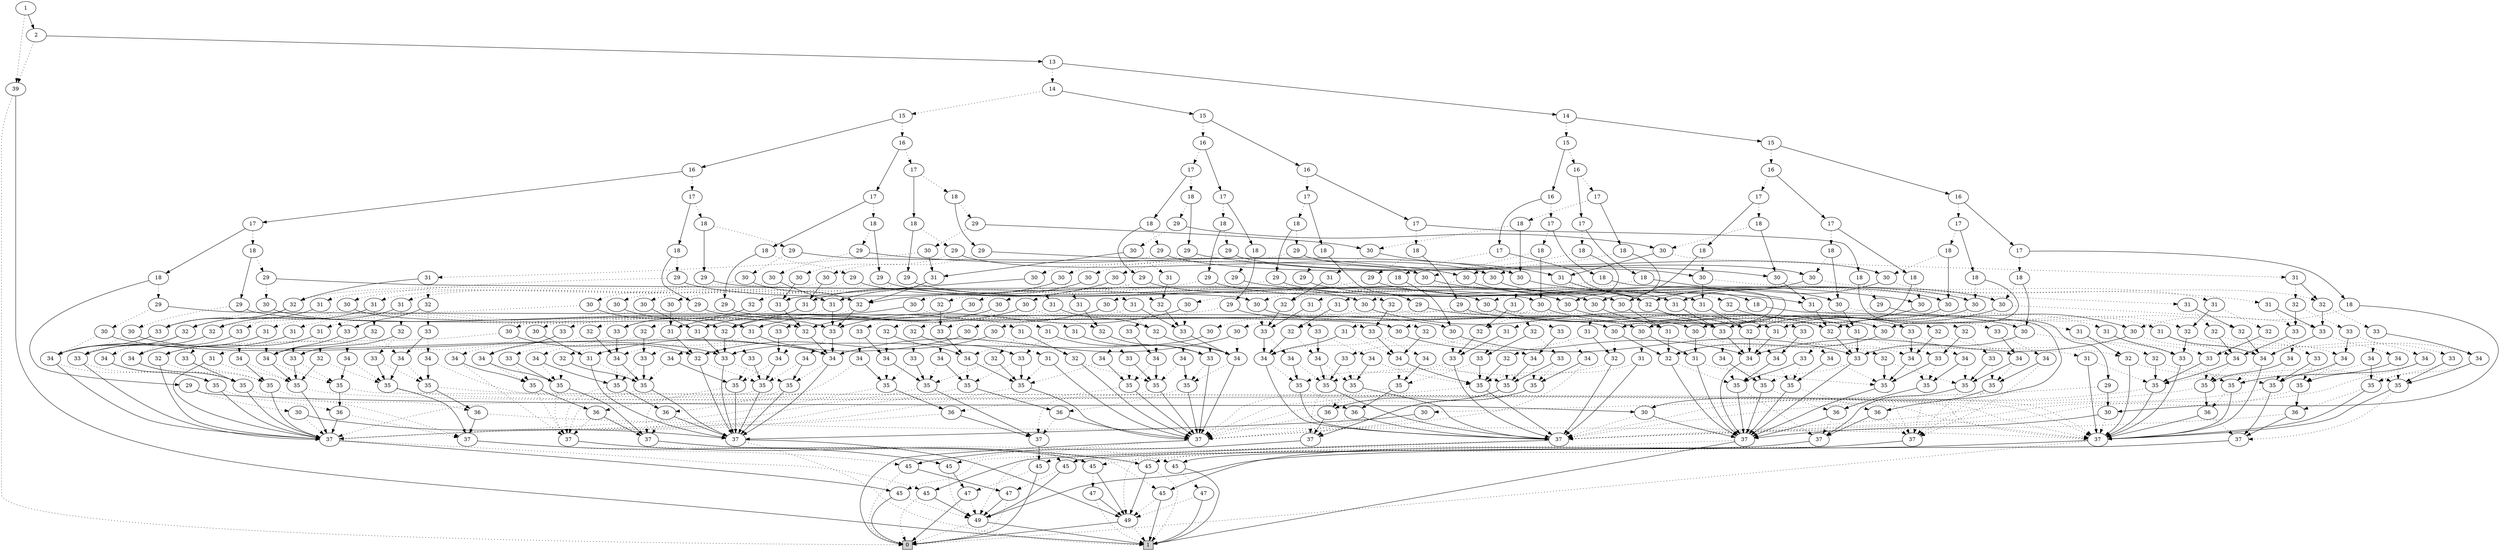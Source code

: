digraph G {
0 [shape=box, label="0", style=filled, shape=box, height=0.3, width=0.3];
1 [shape=box, label="1", style=filled, shape=box, height=0.3, width=0.3];
41712 [label="1"];
41712 -> 80 [style=dotted];
41712 -> 41711 [style=filled];
80 [label="39"];
80 -> 0 [style=dotted];
80 -> 1 [style=filled];
41711 [label="2"];
41711 -> 80 [style=dotted];
41711 -> 27055 [style=filled];
27055 [label="13"];
27055 -> 27023 [style=dotted];
27055 -> 27054 [style=filled];
27023 [label="14"];
27023 -> 26875 [style=dotted];
27023 -> 27022 [style=filled];
26875 [label="15"];
26875 -> 26843 [style=dotted];
26875 -> 26874 [style=filled];
26843 [label="16"];
26843 -> 26811 [style=dotted];
26843 -> 26842 [style=filled];
26811 [label="17"];
26811 -> 26779 [style=dotted];
26811 -> 26810 [style=filled];
26779 [label="18"];
26779 -> 26747 [style=dotted];
26779 -> 26778 [style=filled];
26747 [label="29"];
26747 -> 26715 [style=dotted];
26747 -> 26746 [style=filled];
26715 [label="30"];
26715 -> 26699 [style=dotted];
26715 -> 26714 [style=filled];
26699 [label="31"];
26699 -> 26691 [style=dotted];
26699 -> 26698 [style=filled];
26691 [label="32"];
26691 -> 26687 [style=dotted];
26691 -> 26690 [style=filled];
26687 [label="33"];
26687 -> 26685 [style=dotted];
26687 -> 26686 [style=filled];
26685 [label="34"];
26685 -> 391 [style=dotted];
26685 -> 26528 [style=filled];
391 [label="37"];
391 -> 0 [style=dotted];
391 -> 100 [style=filled];
100 [label="49"];
100 -> 0 [style=dotted];
100 -> 1 [style=filled];
26528 [label="35"];
26528 -> 391 [style=dotted];
26528 -> 26527 [style=filled];
26527 [label="36"];
26527 -> 391 [style=dotted];
26527 -> 26526 [style=filled];
26526 [label="37"];
26526 -> 1441 [style=dotted];
26526 -> 3121 [style=filled];
1441 [label="45"];
1441 -> 0 [style=dotted];
1441 -> 574 [style=filled];
574 [label="47"];
574 -> 0 [style=dotted];
574 -> 100 [style=filled];
3121 [label="45"];
3121 -> 100 [style=dotted];
3121 -> 582 [style=filled];
582 [label="47"];
582 -> 100 [style=dotted];
582 -> 0 [style=filled];
26686 [label="34"];
26686 -> 26528 [style=dotted];
26686 -> 26533 [style=filled];
26533 [label="35"];
26533 -> 391 [style=dotted];
26533 -> 26526 [style=filled];
26690 [label="33"];
26690 -> 26688 [style=dotted];
26690 -> 26689 [style=filled];
26688 [label="34"];
26688 -> 26533 [style=dotted];
26688 -> 26540 [style=filled];
26540 [label="35"];
26540 -> 391 [style=dotted];
26540 -> 26539 [style=filled];
26539 [label="36"];
26539 -> 26526 [style=dotted];
26539 -> 26538 [style=filled];
26538 [label="37"];
26538 -> 452 [style=dotted];
26538 -> 460 [style=filled];
452 [label="45"];
452 -> 0 [style=dotted];
452 -> 100 [style=filled];
460 [label="45"];
460 -> 100 [style=dotted];
460 -> 0 [style=filled];
26689 [label="34"];
26689 -> 26540 [style=dotted];
26689 -> 26546 [style=filled];
26546 [label="35"];
26546 -> 391 [style=dotted];
26546 -> 26538 [style=filled];
26698 [label="32"];
26698 -> 26694 [style=dotted];
26698 -> 26697 [style=filled];
26694 [label="33"];
26694 -> 26692 [style=dotted];
26694 -> 26693 [style=filled];
26692 [label="34"];
26692 -> 26546 [style=dotted];
26692 -> 26549 [style=filled];
26549 [label="35"];
26549 -> 26527 [style=dotted];
26549 -> 26538 [style=filled];
26693 [label="34"];
26693 -> 26549 [style=dotted];
26693 -> 26553 [style=filled];
26553 [label="35"];
26553 -> 26526 [style=dotted];
26553 -> 26538 [style=filled];
26697 [label="33"];
26697 -> 26695 [style=dotted];
26697 -> 26696 [style=filled];
26695 [label="34"];
26695 -> 26553 [style=dotted];
26695 -> 26556 [style=filled];
26556 [label="35"];
26556 -> 26539 [style=dotted];
26556 -> 26538 [style=filled];
26696 [label="34"];
26696 -> 26556 [style=dotted];
26696 -> 26538 [style=filled];
26714 [label="31"];
26714 -> 26706 [style=dotted];
26714 -> 26713 [style=filled];
26706 [label="32"];
26706 -> 26702 [style=dotted];
26706 -> 26705 [style=filled];
26702 [label="33"];
26702 -> 26700 [style=dotted];
26702 -> 26701 [style=filled];
26700 [label="34"];
26700 -> 26562 [style=dotted];
26700 -> 26569 [style=filled];
26562 [label="37"];
26562 -> 466 [style=dotted];
26562 -> 454 [style=filled];
466 [label="45"];
466 -> 101 [style=dotted];
466 -> 1 [style=filled];
101 [label="49"];
101 -> 1 [style=dotted];
101 -> 0 [style=filled];
454 [label="45"];
454 -> 1 [style=dotted];
454 -> 101 [style=filled];
26569 [label="35"];
26569 -> 26562 [style=dotted];
26569 -> 26568 [style=filled];
26568 [label="36"];
26568 -> 26562 [style=dotted];
26568 -> 26567 [style=filled];
26567 [label="37"];
26567 -> 2054 [style=dotted];
26567 -> 1929 [style=filled];
2054 [label="45"];
2054 -> 588 [style=dotted];
2054 -> 1 [style=filled];
588 [label="47"];
588 -> 101 [style=dotted];
588 -> 1 [style=filled];
1929 [label="45"];
1929 -> 576 [style=dotted];
1929 -> 101 [style=filled];
576 [label="47"];
576 -> 1 [style=dotted];
576 -> 101 [style=filled];
26701 [label="34"];
26701 -> 26569 [style=dotted];
26701 -> 26574 [style=filled];
26574 [label="35"];
26574 -> 26562 [style=dotted];
26574 -> 26567 [style=filled];
26705 [label="33"];
26705 -> 26703 [style=dotted];
26705 -> 26704 [style=filled];
26703 [label="34"];
26703 -> 26574 [style=dotted];
26703 -> 26580 [style=filled];
26580 [label="35"];
26580 -> 26562 [style=dotted];
26580 -> 26579 [style=filled];
26579 [label="36"];
26579 -> 26567 [style=dotted];
26579 -> 393 [style=filled];
393 [label="37"];
393 -> 1 [style=dotted];
393 -> 101 [style=filled];
26704 [label="34"];
26704 -> 26580 [style=dotted];
26704 -> 26586 [style=filled];
26586 [label="35"];
26586 -> 26562 [style=dotted];
26586 -> 393 [style=filled];
26713 [label="32"];
26713 -> 26709 [style=dotted];
26713 -> 26712 [style=filled];
26709 [label="33"];
26709 -> 26707 [style=dotted];
26709 -> 26708 [style=filled];
26707 [label="34"];
26707 -> 26586 [style=dotted];
26707 -> 26589 [style=filled];
26589 [label="35"];
26589 -> 26568 [style=dotted];
26589 -> 393 [style=filled];
26708 [label="34"];
26708 -> 26589 [style=dotted];
26708 -> 26593 [style=filled];
26593 [label="35"];
26593 -> 26567 [style=dotted];
26593 -> 393 [style=filled];
26712 [label="33"];
26712 -> 26710 [style=dotted];
26712 -> 26711 [style=filled];
26710 [label="34"];
26710 -> 26593 [style=dotted];
26710 -> 26596 [style=filled];
26596 [label="35"];
26596 -> 26579 [style=dotted];
26596 -> 393 [style=filled];
26711 [label="34"];
26711 -> 26596 [style=dotted];
26711 -> 393 [style=filled];
26746 [label="30"];
26746 -> 26730 [style=dotted];
26746 -> 26745 [style=filled];
26730 [label="31"];
26730 -> 26722 [style=dotted];
26730 -> 26729 [style=filled];
26722 [label="32"];
26722 -> 26718 [style=dotted];
26722 -> 26721 [style=filled];
26718 [label="33"];
26718 -> 26716 [style=dotted];
26718 -> 26717 [style=filled];
26716 [label="34"];
26716 -> 399 [style=dotted];
26716 -> 26609 [style=filled];
399 [label="37"];
399 -> 100 [style=dotted];
399 -> 0 [style=filled];
26609 [label="35"];
26609 -> 399 [style=dotted];
26609 -> 26608 [style=filled];
26608 [label="36"];
26608 -> 399 [style=dotted];
26608 -> 26607 [style=filled];
26607 [label="37"];
26607 -> 3121 [style=dotted];
26607 -> 1441 [style=filled];
26717 [label="34"];
26717 -> 26609 [style=dotted];
26717 -> 26614 [style=filled];
26614 [label="35"];
26614 -> 399 [style=dotted];
26614 -> 26607 [style=filled];
26721 [label="33"];
26721 -> 26719 [style=dotted];
26721 -> 26720 [style=filled];
26719 [label="34"];
26719 -> 26614 [style=dotted];
26719 -> 26621 [style=filled];
26621 [label="35"];
26621 -> 399 [style=dotted];
26621 -> 26620 [style=filled];
26620 [label="36"];
26620 -> 26607 [style=dotted];
26620 -> 26619 [style=filled];
26619 [label="37"];
26619 -> 460 [style=dotted];
26619 -> 452 [style=filled];
26720 [label="34"];
26720 -> 26621 [style=dotted];
26720 -> 26627 [style=filled];
26627 [label="35"];
26627 -> 399 [style=dotted];
26627 -> 26619 [style=filled];
26729 [label="32"];
26729 -> 26725 [style=dotted];
26729 -> 26728 [style=filled];
26725 [label="33"];
26725 -> 26723 [style=dotted];
26725 -> 26724 [style=filled];
26723 [label="34"];
26723 -> 26627 [style=dotted];
26723 -> 26630 [style=filled];
26630 [label="35"];
26630 -> 26608 [style=dotted];
26630 -> 26619 [style=filled];
26724 [label="34"];
26724 -> 26630 [style=dotted];
26724 -> 26634 [style=filled];
26634 [label="35"];
26634 -> 26607 [style=dotted];
26634 -> 26619 [style=filled];
26728 [label="33"];
26728 -> 26726 [style=dotted];
26728 -> 26727 [style=filled];
26726 [label="34"];
26726 -> 26634 [style=dotted];
26726 -> 26637 [style=filled];
26637 [label="35"];
26637 -> 26620 [style=dotted];
26637 -> 26619 [style=filled];
26727 [label="34"];
26727 -> 26637 [style=dotted];
26727 -> 26619 [style=filled];
26745 [label="31"];
26745 -> 26737 [style=dotted];
26745 -> 26744 [style=filled];
26737 [label="32"];
26737 -> 26733 [style=dotted];
26737 -> 26736 [style=filled];
26733 [label="33"];
26733 -> 26731 [style=dotted];
26733 -> 26732 [style=filled];
26731 [label="34"];
26731 -> 26643 [style=dotted];
26731 -> 26650 [style=filled];
26643 [label="37"];
26643 -> 454 [style=dotted];
26643 -> 466 [style=filled];
26650 [label="35"];
26650 -> 26643 [style=dotted];
26650 -> 26649 [style=filled];
26649 [label="36"];
26649 -> 26643 [style=dotted];
26649 -> 26648 [style=filled];
26648 [label="37"];
26648 -> 1929 [style=dotted];
26648 -> 2054 [style=filled];
26732 [label="34"];
26732 -> 26650 [style=dotted];
26732 -> 26655 [style=filled];
26655 [label="35"];
26655 -> 26643 [style=dotted];
26655 -> 26648 [style=filled];
26736 [label="33"];
26736 -> 26734 [style=dotted];
26736 -> 26735 [style=filled];
26734 [label="34"];
26734 -> 26655 [style=dotted];
26734 -> 26661 [style=filled];
26661 [label="35"];
26661 -> 26643 [style=dotted];
26661 -> 26660 [style=filled];
26660 [label="36"];
26660 -> 26648 [style=dotted];
26660 -> 405 [style=filled];
405 [label="37"];
405 -> 101 [style=dotted];
405 -> 1 [style=filled];
26735 [label="34"];
26735 -> 26661 [style=dotted];
26735 -> 26667 [style=filled];
26667 [label="35"];
26667 -> 26643 [style=dotted];
26667 -> 405 [style=filled];
26744 [label="32"];
26744 -> 26740 [style=dotted];
26744 -> 26743 [style=filled];
26740 [label="33"];
26740 -> 26738 [style=dotted];
26740 -> 26739 [style=filled];
26738 [label="34"];
26738 -> 26667 [style=dotted];
26738 -> 26670 [style=filled];
26670 [label="35"];
26670 -> 26649 [style=dotted];
26670 -> 405 [style=filled];
26739 [label="34"];
26739 -> 26670 [style=dotted];
26739 -> 26674 [style=filled];
26674 [label="35"];
26674 -> 26648 [style=dotted];
26674 -> 405 [style=filled];
26743 [label="33"];
26743 -> 26741 [style=dotted];
26743 -> 26742 [style=filled];
26741 [label="34"];
26741 -> 26674 [style=dotted];
26741 -> 26677 [style=filled];
26677 [label="35"];
26677 -> 26660 [style=dotted];
26677 -> 405 [style=filled];
26742 [label="34"];
26742 -> 26677 [style=dotted];
26742 -> 405 [style=filled];
26778 [label="29"];
26778 -> 26762 [style=dotted];
26778 -> 26777 [style=filled];
26762 [label="30"];
26762 -> 26754 [style=dotted];
26762 -> 26761 [style=filled];
26754 [label="31"];
26754 -> 26750 [style=dotted];
26754 -> 26753 [style=filled];
26750 [label="32"];
26750 -> 26748 [style=dotted];
26750 -> 26749 [style=filled];
26748 [label="33"];
26748 -> 26528 [style=dotted];
26748 -> 26533 [style=filled];
26749 [label="33"];
26749 -> 26540 [style=dotted];
26749 -> 26546 [style=filled];
26753 [label="32"];
26753 -> 26751 [style=dotted];
26753 -> 26752 [style=filled];
26751 [label="33"];
26751 -> 26549 [style=dotted];
26751 -> 26553 [style=filled];
26752 [label="33"];
26752 -> 26556 [style=dotted];
26752 -> 26538 [style=filled];
26761 [label="31"];
26761 -> 26757 [style=dotted];
26761 -> 26760 [style=filled];
26757 [label="32"];
26757 -> 26755 [style=dotted];
26757 -> 26756 [style=filled];
26755 [label="33"];
26755 -> 26569 [style=dotted];
26755 -> 26574 [style=filled];
26756 [label="33"];
26756 -> 26580 [style=dotted];
26756 -> 26586 [style=filled];
26760 [label="32"];
26760 -> 26758 [style=dotted];
26760 -> 26759 [style=filled];
26758 [label="33"];
26758 -> 26589 [style=dotted];
26758 -> 26593 [style=filled];
26759 [label="33"];
26759 -> 26596 [style=dotted];
26759 -> 393 [style=filled];
26777 [label="30"];
26777 -> 26769 [style=dotted];
26777 -> 26776 [style=filled];
26769 [label="31"];
26769 -> 26765 [style=dotted];
26769 -> 26768 [style=filled];
26765 [label="32"];
26765 -> 26763 [style=dotted];
26765 -> 26764 [style=filled];
26763 [label="33"];
26763 -> 26609 [style=dotted];
26763 -> 26614 [style=filled];
26764 [label="33"];
26764 -> 26621 [style=dotted];
26764 -> 26627 [style=filled];
26768 [label="32"];
26768 -> 26766 [style=dotted];
26768 -> 26767 [style=filled];
26766 [label="33"];
26766 -> 26630 [style=dotted];
26766 -> 26634 [style=filled];
26767 [label="33"];
26767 -> 26637 [style=dotted];
26767 -> 26619 [style=filled];
26776 [label="31"];
26776 -> 26772 [style=dotted];
26776 -> 26775 [style=filled];
26772 [label="32"];
26772 -> 26770 [style=dotted];
26772 -> 26771 [style=filled];
26770 [label="33"];
26770 -> 26650 [style=dotted];
26770 -> 26655 [style=filled];
26771 [label="33"];
26771 -> 26661 [style=dotted];
26771 -> 26667 [style=filled];
26775 [label="32"];
26775 -> 26773 [style=dotted];
26775 -> 26774 [style=filled];
26773 [label="33"];
26773 -> 26670 [style=dotted];
26773 -> 26674 [style=filled];
26774 [label="33"];
26774 -> 26677 [style=dotted];
26774 -> 405 [style=filled];
26810 [label="18"];
26810 -> 26794 [style=dotted];
26810 -> 26809 [style=filled];
26794 [label="29"];
26794 -> 26786 [style=dotted];
26794 -> 26793 [style=filled];
26786 [label="30"];
26786 -> 26782 [style=dotted];
26786 -> 26785 [style=filled];
26782 [label="31"];
26782 -> 26780 [style=dotted];
26782 -> 26781 [style=filled];
26780 [label="32"];
26780 -> 26686 [style=dotted];
26780 -> 26689 [style=filled];
26781 [label="32"];
26781 -> 26693 [style=dotted];
26781 -> 26696 [style=filled];
26785 [label="31"];
26785 -> 26783 [style=dotted];
26785 -> 26784 [style=filled];
26783 [label="32"];
26783 -> 26701 [style=dotted];
26783 -> 26704 [style=filled];
26784 [label="32"];
26784 -> 26708 [style=dotted];
26784 -> 26711 [style=filled];
26793 [label="30"];
26793 -> 26789 [style=dotted];
26793 -> 26792 [style=filled];
26789 [label="31"];
26789 -> 26787 [style=dotted];
26789 -> 26788 [style=filled];
26787 [label="32"];
26787 -> 26717 [style=dotted];
26787 -> 26720 [style=filled];
26788 [label="32"];
26788 -> 26724 [style=dotted];
26788 -> 26727 [style=filled];
26792 [label="31"];
26792 -> 26790 [style=dotted];
26792 -> 26791 [style=filled];
26790 [label="32"];
26790 -> 26732 [style=dotted];
26790 -> 26735 [style=filled];
26791 [label="32"];
26791 -> 26739 [style=dotted];
26791 -> 26742 [style=filled];
26809 [label="29"];
26809 -> 26801 [style=dotted];
26809 -> 26808 [style=filled];
26801 [label="30"];
26801 -> 26797 [style=dotted];
26801 -> 26800 [style=filled];
26797 [label="31"];
26797 -> 26795 [style=dotted];
26797 -> 26796 [style=filled];
26795 [label="32"];
26795 -> 26533 [style=dotted];
26795 -> 26546 [style=filled];
26796 [label="32"];
26796 -> 26553 [style=dotted];
26796 -> 26538 [style=filled];
26800 [label="31"];
26800 -> 26798 [style=dotted];
26800 -> 26799 [style=filled];
26798 [label="32"];
26798 -> 26574 [style=dotted];
26798 -> 26586 [style=filled];
26799 [label="32"];
26799 -> 26593 [style=dotted];
26799 -> 393 [style=filled];
26808 [label="30"];
26808 -> 26804 [style=dotted];
26808 -> 26807 [style=filled];
26804 [label="31"];
26804 -> 26802 [style=dotted];
26804 -> 26803 [style=filled];
26802 [label="32"];
26802 -> 26614 [style=dotted];
26802 -> 26627 [style=filled];
26803 [label="32"];
26803 -> 26634 [style=dotted];
26803 -> 26619 [style=filled];
26807 [label="31"];
26807 -> 26805 [style=dotted];
26807 -> 26806 [style=filled];
26805 [label="32"];
26805 -> 26655 [style=dotted];
26805 -> 26667 [style=filled];
26806 [label="32"];
26806 -> 26674 [style=dotted];
26806 -> 405 [style=filled];
26842 [label="17"];
26842 -> 26826 [style=dotted];
26842 -> 26841 [style=filled];
26826 [label="18"];
26826 -> 26818 [style=dotted];
26826 -> 26825 [style=filled];
26818 [label="29"];
26818 -> 26814 [style=dotted];
26818 -> 26817 [style=filled];
26814 [label="30"];
26814 -> 26812 [style=dotted];
26814 -> 26813 [style=filled];
26812 [label="31"];
26812 -> 26690 [style=dotted];
26812 -> 26697 [style=filled];
26813 [label="31"];
26813 -> 26705 [style=dotted];
26813 -> 26712 [style=filled];
26817 [label="30"];
26817 -> 26815 [style=dotted];
26817 -> 26816 [style=filled];
26815 [label="31"];
26815 -> 26721 [style=dotted];
26815 -> 26728 [style=filled];
26816 [label="31"];
26816 -> 26736 [style=dotted];
26816 -> 26743 [style=filled];
26825 [label="29"];
26825 -> 26821 [style=dotted];
26825 -> 26824 [style=filled];
26821 [label="30"];
26821 -> 26819 [style=dotted];
26821 -> 26820 [style=filled];
26819 [label="31"];
26819 -> 26749 [style=dotted];
26819 -> 26752 [style=filled];
26820 [label="31"];
26820 -> 26756 [style=dotted];
26820 -> 26759 [style=filled];
26824 [label="30"];
26824 -> 26822 [style=dotted];
26824 -> 26823 [style=filled];
26822 [label="31"];
26822 -> 26764 [style=dotted];
26822 -> 26767 [style=filled];
26823 [label="31"];
26823 -> 26771 [style=dotted];
26823 -> 26774 [style=filled];
26841 [label="18"];
26841 -> 26833 [style=dotted];
26841 -> 26840 [style=filled];
26833 [label="29"];
26833 -> 26829 [style=dotted];
26833 -> 26832 [style=filled];
26829 [label="30"];
26829 -> 26827 [style=dotted];
26829 -> 26828 [style=filled];
26827 [label="31"];
26827 -> 26689 [style=dotted];
26827 -> 26696 [style=filled];
26828 [label="31"];
26828 -> 26704 [style=dotted];
26828 -> 26711 [style=filled];
26832 [label="30"];
26832 -> 26830 [style=dotted];
26832 -> 26831 [style=filled];
26830 [label="31"];
26830 -> 26720 [style=dotted];
26830 -> 26727 [style=filled];
26831 [label="31"];
26831 -> 26735 [style=dotted];
26831 -> 26742 [style=filled];
26840 [label="29"];
26840 -> 26836 [style=dotted];
26840 -> 26839 [style=filled];
26836 [label="30"];
26836 -> 26834 [style=dotted];
26836 -> 26835 [style=filled];
26834 [label="31"];
26834 -> 26546 [style=dotted];
26834 -> 26538 [style=filled];
26835 [label="31"];
26835 -> 26586 [style=dotted];
26835 -> 393 [style=filled];
26839 [label="30"];
26839 -> 26837 [style=dotted];
26839 -> 26838 [style=filled];
26837 [label="31"];
26837 -> 26627 [style=dotted];
26837 -> 26619 [style=filled];
26838 [label="31"];
26838 -> 26667 [style=dotted];
26838 -> 405 [style=filled];
26874 [label="16"];
26874 -> 26858 [style=dotted];
26874 -> 26873 [style=filled];
26858 [label="17"];
26858 -> 26850 [style=dotted];
26858 -> 26857 [style=filled];
26850 [label="18"];
26850 -> 26846 [style=dotted];
26850 -> 26849 [style=filled];
26846 [label="29"];
26846 -> 26844 [style=dotted];
26846 -> 26845 [style=filled];
26844 [label="30"];
26844 -> 26698 [style=dotted];
26844 -> 26713 [style=filled];
26845 [label="30"];
26845 -> 26729 [style=dotted];
26845 -> 26744 [style=filled];
26849 [label="29"];
26849 -> 26847 [style=dotted];
26849 -> 26848 [style=filled];
26847 [label="30"];
26847 -> 26753 [style=dotted];
26847 -> 26760 [style=filled];
26848 [label="30"];
26848 -> 26768 [style=dotted];
26848 -> 26775 [style=filled];
26857 [label="18"];
26857 -> 26853 [style=dotted];
26857 -> 26856 [style=filled];
26853 [label="29"];
26853 -> 26851 [style=dotted];
26853 -> 26852 [style=filled];
26851 [label="30"];
26851 -> 26781 [style=dotted];
26851 -> 26784 [style=filled];
26852 [label="30"];
26852 -> 26788 [style=dotted];
26852 -> 26791 [style=filled];
26856 [label="29"];
26856 -> 26854 [style=dotted];
26856 -> 26855 [style=filled];
26854 [label="30"];
26854 -> 26796 [style=dotted];
26854 -> 26799 [style=filled];
26855 [label="30"];
26855 -> 26803 [style=dotted];
26855 -> 26806 [style=filled];
26873 [label="17"];
26873 -> 26865 [style=dotted];
26873 -> 26872 [style=filled];
26865 [label="18"];
26865 -> 26861 [style=dotted];
26865 -> 26864 [style=filled];
26861 [label="29"];
26861 -> 26859 [style=dotted];
26861 -> 26860 [style=filled];
26859 [label="30"];
26859 -> 26697 [style=dotted];
26859 -> 26712 [style=filled];
26860 [label="30"];
26860 -> 26728 [style=dotted];
26860 -> 26743 [style=filled];
26864 [label="29"];
26864 -> 26862 [style=dotted];
26864 -> 26863 [style=filled];
26862 [label="30"];
26862 -> 26752 [style=dotted];
26862 -> 26759 [style=filled];
26863 [label="30"];
26863 -> 26767 [style=dotted];
26863 -> 26774 [style=filled];
26872 [label="18"];
26872 -> 26868 [style=dotted];
26872 -> 26871 [style=filled];
26868 [label="29"];
26868 -> 26866 [style=dotted];
26868 -> 26867 [style=filled];
26866 [label="30"];
26866 -> 26696 [style=dotted];
26866 -> 26711 [style=filled];
26867 [label="30"];
26867 -> 26727 [style=dotted];
26867 -> 26742 [style=filled];
26871 [label="29"];
26871 -> 26869 [style=dotted];
26871 -> 26870 [style=filled];
26869 [label="30"];
26869 -> 26538 [style=dotted];
26869 -> 393 [style=filled];
26870 [label="30"];
26870 -> 26619 [style=dotted];
26870 -> 405 [style=filled];
27022 [label="15"];
27022 -> 26990 [style=dotted];
27022 -> 27021 [style=filled];
26990 [label="16"];
26990 -> 26966 [style=dotted];
26990 -> 26989 [style=filled];
26966 [label="17"];
26966 -> 26946 [style=dotted];
26966 -> 26965 [style=filled];
26946 [label="18"];
26946 -> 26928 [style=dotted];
26946 -> 26945 [style=filled];
26928 [label="29"];
26928 -> 26901 [style=dotted];
26928 -> 26927 [style=filled];
26901 [label="30"];
26901 -> 26900 [style=dotted];
26901 -> 26714 [style=filled];
26900 [label="31"];
26900 -> 26889 [style=dotted];
26900 -> 26899 [style=filled];
26889 [label="32"];
26889 -> 26882 [style=dotted];
26889 -> 26888 [style=filled];
26882 [label="33"];
26882 -> 26879 [style=dotted];
26882 -> 26881 [style=filled];
26879 [label="34"];
26879 -> 26538 [style=dotted];
26879 -> 26878 [style=filled];
26878 [label="35"];
26878 -> 26538 [style=dotted];
26878 -> 26877 [style=filled];
26877 [label="36"];
26877 -> 26538 [style=dotted];
26877 -> 26876 [style=filled];
26876 [label="37"];
26876 -> 2152 [style=dotted];
26876 -> 1830 [style=filled];
2152 [label="45"];
2152 -> 574 [style=dotted];
2152 -> 100 [style=filled];
1830 [label="45"];
1830 -> 582 [style=dotted];
1830 -> 0 [style=filled];
26881 [label="34"];
26881 -> 26878 [style=dotted];
26881 -> 26880 [style=filled];
26880 [label="35"];
26880 -> 26538 [style=dotted];
26880 -> 26876 [style=filled];
26888 [label="33"];
26888 -> 26885 [style=dotted];
26888 -> 26887 [style=filled];
26885 [label="34"];
26885 -> 26880 [style=dotted];
26885 -> 26884 [style=filled];
26884 [label="35"];
26884 -> 26538 [style=dotted];
26884 -> 26883 [style=filled];
26883 [label="36"];
26883 -> 26876 [style=dotted];
26883 -> 399 [style=filled];
26887 [label="34"];
26887 -> 26884 [style=dotted];
26887 -> 26886 [style=filled];
26886 [label="35"];
26886 -> 26538 [style=dotted];
26886 -> 399 [style=filled];
26899 [label="32"];
26899 -> 26894 [style=dotted];
26899 -> 26898 [style=filled];
26894 [label="33"];
26894 -> 26891 [style=dotted];
26894 -> 26893 [style=filled];
26891 [label="34"];
26891 -> 26886 [style=dotted];
26891 -> 26890 [style=filled];
26890 [label="35"];
26890 -> 26877 [style=dotted];
26890 -> 399 [style=filled];
26893 [label="34"];
26893 -> 26890 [style=dotted];
26893 -> 26892 [style=filled];
26892 [label="35"];
26892 -> 26876 [style=dotted];
26892 -> 399 [style=filled];
26898 [label="33"];
26898 -> 26896 [style=dotted];
26898 -> 26897 [style=filled];
26896 [label="34"];
26896 -> 26892 [style=dotted];
26896 -> 26895 [style=filled];
26895 [label="35"];
26895 -> 26883 [style=dotted];
26895 -> 399 [style=filled];
26897 [label="34"];
26897 -> 26895 [style=dotted];
26897 -> 399 [style=filled];
26927 [label="30"];
26927 -> 26926 [style=dotted];
26927 -> 26745 [style=filled];
26926 [label="31"];
26926 -> 26915 [style=dotted];
26926 -> 26925 [style=filled];
26915 [label="32"];
26915 -> 26908 [style=dotted];
26915 -> 26914 [style=filled];
26908 [label="33"];
26908 -> 26905 [style=dotted];
26908 -> 26907 [style=filled];
26905 [label="34"];
26905 -> 26619 [style=dotted];
26905 -> 26904 [style=filled];
26904 [label="35"];
26904 -> 26619 [style=dotted];
26904 -> 26903 [style=filled];
26903 [label="36"];
26903 -> 26619 [style=dotted];
26903 -> 26902 [style=filled];
26902 [label="37"];
26902 -> 1830 [style=dotted];
26902 -> 2152 [style=filled];
26907 [label="34"];
26907 -> 26904 [style=dotted];
26907 -> 26906 [style=filled];
26906 [label="35"];
26906 -> 26619 [style=dotted];
26906 -> 26902 [style=filled];
26914 [label="33"];
26914 -> 26911 [style=dotted];
26914 -> 26913 [style=filled];
26911 [label="34"];
26911 -> 26906 [style=dotted];
26911 -> 26910 [style=filled];
26910 [label="35"];
26910 -> 26619 [style=dotted];
26910 -> 26909 [style=filled];
26909 [label="36"];
26909 -> 26902 [style=dotted];
26909 -> 391 [style=filled];
26913 [label="34"];
26913 -> 26910 [style=dotted];
26913 -> 26912 [style=filled];
26912 [label="35"];
26912 -> 26619 [style=dotted];
26912 -> 391 [style=filled];
26925 [label="32"];
26925 -> 26920 [style=dotted];
26925 -> 26924 [style=filled];
26920 [label="33"];
26920 -> 26917 [style=dotted];
26920 -> 26919 [style=filled];
26917 [label="34"];
26917 -> 26912 [style=dotted];
26917 -> 26916 [style=filled];
26916 [label="35"];
26916 -> 26903 [style=dotted];
26916 -> 391 [style=filled];
26919 [label="34"];
26919 -> 26916 [style=dotted];
26919 -> 26918 [style=filled];
26918 [label="35"];
26918 -> 26902 [style=dotted];
26918 -> 391 [style=filled];
26924 [label="33"];
26924 -> 26922 [style=dotted];
26924 -> 26923 [style=filled];
26922 [label="34"];
26922 -> 26918 [style=dotted];
26922 -> 26921 [style=filled];
26921 [label="35"];
26921 -> 26909 [style=dotted];
26921 -> 391 [style=filled];
26923 [label="34"];
26923 -> 26921 [style=dotted];
26923 -> 391 [style=filled];
26945 [label="29"];
26945 -> 26936 [style=dotted];
26945 -> 26944 [style=filled];
26936 [label="30"];
26936 -> 26935 [style=dotted];
26936 -> 26761 [style=filled];
26935 [label="31"];
26935 -> 26931 [style=dotted];
26935 -> 26934 [style=filled];
26931 [label="32"];
26931 -> 26929 [style=dotted];
26931 -> 26930 [style=filled];
26929 [label="33"];
26929 -> 26878 [style=dotted];
26929 -> 26880 [style=filled];
26930 [label="33"];
26930 -> 26884 [style=dotted];
26930 -> 26886 [style=filled];
26934 [label="32"];
26934 -> 26932 [style=dotted];
26934 -> 26933 [style=filled];
26932 [label="33"];
26932 -> 26890 [style=dotted];
26932 -> 26892 [style=filled];
26933 [label="33"];
26933 -> 26895 [style=dotted];
26933 -> 399 [style=filled];
26944 [label="30"];
26944 -> 26943 [style=dotted];
26944 -> 26776 [style=filled];
26943 [label="31"];
26943 -> 26939 [style=dotted];
26943 -> 26942 [style=filled];
26939 [label="32"];
26939 -> 26937 [style=dotted];
26939 -> 26938 [style=filled];
26937 [label="33"];
26937 -> 26904 [style=dotted];
26937 -> 26906 [style=filled];
26938 [label="33"];
26938 -> 26910 [style=dotted];
26938 -> 26912 [style=filled];
26942 [label="32"];
26942 -> 26940 [style=dotted];
26942 -> 26941 [style=filled];
26940 [label="33"];
26940 -> 26916 [style=dotted];
26940 -> 26918 [style=filled];
26941 [label="33"];
26941 -> 26921 [style=dotted];
26941 -> 391 [style=filled];
26965 [label="18"];
26965 -> 26955 [style=dotted];
26965 -> 26964 [style=filled];
26955 [label="29"];
26955 -> 26950 [style=dotted];
26955 -> 26954 [style=filled];
26950 [label="30"];
26950 -> 26949 [style=dotted];
26950 -> 26785 [style=filled];
26949 [label="31"];
26949 -> 26947 [style=dotted];
26949 -> 26948 [style=filled];
26947 [label="32"];
26947 -> 26881 [style=dotted];
26947 -> 26887 [style=filled];
26948 [label="32"];
26948 -> 26893 [style=dotted];
26948 -> 26897 [style=filled];
26954 [label="30"];
26954 -> 26953 [style=dotted];
26954 -> 26792 [style=filled];
26953 [label="31"];
26953 -> 26951 [style=dotted];
26953 -> 26952 [style=filled];
26951 [label="32"];
26951 -> 26907 [style=dotted];
26951 -> 26913 [style=filled];
26952 [label="32"];
26952 -> 26919 [style=dotted];
26952 -> 26923 [style=filled];
26964 [label="29"];
26964 -> 26959 [style=dotted];
26964 -> 26963 [style=filled];
26959 [label="30"];
26959 -> 26958 [style=dotted];
26959 -> 26800 [style=filled];
26958 [label="31"];
26958 -> 26956 [style=dotted];
26958 -> 26957 [style=filled];
26956 [label="32"];
26956 -> 26880 [style=dotted];
26956 -> 26886 [style=filled];
26957 [label="32"];
26957 -> 26892 [style=dotted];
26957 -> 399 [style=filled];
26963 [label="30"];
26963 -> 26962 [style=dotted];
26963 -> 26807 [style=filled];
26962 [label="31"];
26962 -> 26960 [style=dotted];
26962 -> 26961 [style=filled];
26960 [label="32"];
26960 -> 26906 [style=dotted];
26960 -> 26912 [style=filled];
26961 [label="32"];
26961 -> 26918 [style=dotted];
26961 -> 391 [style=filled];
26989 [label="17"];
26989 -> 26977 [style=dotted];
26989 -> 26988 [style=filled];
26977 [label="18"];
26977 -> 26971 [style=dotted];
26977 -> 26976 [style=filled];
26971 [label="29"];
26971 -> 26968 [style=dotted];
26971 -> 26970 [style=filled];
26968 [label="30"];
26968 -> 26967 [style=dotted];
26968 -> 26813 [style=filled];
26967 [label="31"];
26967 -> 26888 [style=dotted];
26967 -> 26898 [style=filled];
26970 [label="30"];
26970 -> 26969 [style=dotted];
26970 -> 26816 [style=filled];
26969 [label="31"];
26969 -> 26914 [style=dotted];
26969 -> 26924 [style=filled];
26976 [label="29"];
26976 -> 26973 [style=dotted];
26976 -> 26975 [style=filled];
26973 [label="30"];
26973 -> 26972 [style=dotted];
26973 -> 26820 [style=filled];
26972 [label="31"];
26972 -> 26930 [style=dotted];
26972 -> 26933 [style=filled];
26975 [label="30"];
26975 -> 26974 [style=dotted];
26975 -> 26823 [style=filled];
26974 [label="31"];
26974 -> 26938 [style=dotted];
26974 -> 26941 [style=filled];
26988 [label="18"];
26988 -> 26982 [style=dotted];
26988 -> 26987 [style=filled];
26982 [label="29"];
26982 -> 26979 [style=dotted];
26982 -> 26981 [style=filled];
26979 [label="30"];
26979 -> 26978 [style=dotted];
26979 -> 26828 [style=filled];
26978 [label="31"];
26978 -> 26887 [style=dotted];
26978 -> 26897 [style=filled];
26981 [label="30"];
26981 -> 26980 [style=dotted];
26981 -> 26831 [style=filled];
26980 [label="31"];
26980 -> 26913 [style=dotted];
26980 -> 26923 [style=filled];
26987 [label="29"];
26987 -> 26984 [style=dotted];
26987 -> 26986 [style=filled];
26984 [label="30"];
26984 -> 26983 [style=dotted];
26984 -> 26835 [style=filled];
26983 [label="31"];
26983 -> 26886 [style=dotted];
26983 -> 399 [style=filled];
26986 [label="30"];
26986 -> 26985 [style=dotted];
26986 -> 26838 [style=filled];
26985 [label="31"];
26985 -> 26912 [style=dotted];
26985 -> 391 [style=filled];
27021 [label="16"];
27021 -> 27005 [style=dotted];
27021 -> 27020 [style=filled];
27005 [label="17"];
27005 -> 26997 [style=dotted];
27005 -> 27004 [style=filled];
26997 [label="18"];
26997 -> 26993 [style=dotted];
26997 -> 26996 [style=filled];
26993 [label="29"];
26993 -> 26991 [style=dotted];
26993 -> 26992 [style=filled];
26991 [label="30"];
26991 -> 26899 [style=dotted];
26991 -> 26713 [style=filled];
26992 [label="30"];
26992 -> 26925 [style=dotted];
26992 -> 26744 [style=filled];
26996 [label="29"];
26996 -> 26994 [style=dotted];
26996 -> 26995 [style=filled];
26994 [label="30"];
26994 -> 26934 [style=dotted];
26994 -> 26760 [style=filled];
26995 [label="30"];
26995 -> 26942 [style=dotted];
26995 -> 26775 [style=filled];
27004 [label="18"];
27004 -> 27000 [style=dotted];
27004 -> 27003 [style=filled];
27000 [label="29"];
27000 -> 26998 [style=dotted];
27000 -> 26999 [style=filled];
26998 [label="30"];
26998 -> 26948 [style=dotted];
26998 -> 26784 [style=filled];
26999 [label="30"];
26999 -> 26952 [style=dotted];
26999 -> 26791 [style=filled];
27003 [label="29"];
27003 -> 27001 [style=dotted];
27003 -> 27002 [style=filled];
27001 [label="30"];
27001 -> 26957 [style=dotted];
27001 -> 26799 [style=filled];
27002 [label="30"];
27002 -> 26961 [style=dotted];
27002 -> 26806 [style=filled];
27020 [label="17"];
27020 -> 27012 [style=dotted];
27020 -> 27019 [style=filled];
27012 [label="18"];
27012 -> 27008 [style=dotted];
27012 -> 27011 [style=filled];
27008 [label="29"];
27008 -> 27006 [style=dotted];
27008 -> 27007 [style=filled];
27006 [label="30"];
27006 -> 26898 [style=dotted];
27006 -> 26712 [style=filled];
27007 [label="30"];
27007 -> 26924 [style=dotted];
27007 -> 26743 [style=filled];
27011 [label="29"];
27011 -> 27009 [style=dotted];
27011 -> 27010 [style=filled];
27009 [label="30"];
27009 -> 26933 [style=dotted];
27009 -> 26759 [style=filled];
27010 [label="30"];
27010 -> 26941 [style=dotted];
27010 -> 26774 [style=filled];
27019 [label="18"];
27019 -> 27015 [style=dotted];
27019 -> 27018 [style=filled];
27015 [label="29"];
27015 -> 27013 [style=dotted];
27015 -> 27014 [style=filled];
27013 [label="30"];
27013 -> 26897 [style=dotted];
27013 -> 26711 [style=filled];
27014 [label="30"];
27014 -> 26923 [style=dotted];
27014 -> 26742 [style=filled];
27018 [label="29"];
27018 -> 27016 [style=dotted];
27018 -> 27017 [style=filled];
27016 [label="30"];
27016 -> 399 [style=dotted];
27016 -> 393 [style=filled];
27017 [label="30"];
27017 -> 391 [style=dotted];
27017 -> 405 [style=filled];
27054 [label="14"];
27054 -> 27038 [style=dotted];
27054 -> 27053 [style=filled];
27038 [label="15"];
27038 -> 27030 [style=dotted];
27038 -> 27037 [style=filled];
27030 [label="16"];
27030 -> 27026 [style=dotted];
27030 -> 27029 [style=filled];
27026 [label="17"];
27026 -> 27024 [style=dotted];
27026 -> 27025 [style=filled];
27024 [label="18"];
27024 -> 26746 [style=dotted];
27024 -> 26777 [style=filled];
27025 [label="18"];
27025 -> 26793 [style=dotted];
27025 -> 26808 [style=filled];
27029 [label="17"];
27029 -> 27027 [style=dotted];
27029 -> 27028 [style=filled];
27027 [label="18"];
27027 -> 26817 [style=dotted];
27027 -> 26824 [style=filled];
27028 [label="18"];
27028 -> 26832 [style=dotted];
27028 -> 26839 [style=filled];
27037 [label="16"];
27037 -> 27033 [style=dotted];
27037 -> 27036 [style=filled];
27033 [label="17"];
27033 -> 27031 [style=dotted];
27033 -> 27032 [style=filled];
27031 [label="18"];
27031 -> 26845 [style=dotted];
27031 -> 26848 [style=filled];
27032 [label="18"];
27032 -> 26852 [style=dotted];
27032 -> 26855 [style=filled];
27036 [label="17"];
27036 -> 27034 [style=dotted];
27036 -> 27035 [style=filled];
27034 [label="18"];
27034 -> 26860 [style=dotted];
27034 -> 26863 [style=filled];
27035 [label="18"];
27035 -> 26867 [style=dotted];
27035 -> 26870 [style=filled];
27053 [label="15"];
27053 -> 27045 [style=dotted];
27053 -> 27052 [style=filled];
27045 [label="16"];
27045 -> 27041 [style=dotted];
27045 -> 27044 [style=filled];
27041 [label="17"];
27041 -> 27039 [style=dotted];
27041 -> 27040 [style=filled];
27039 [label="18"];
27039 -> 26927 [style=dotted];
27039 -> 26944 [style=filled];
27040 [label="18"];
27040 -> 26954 [style=dotted];
27040 -> 26963 [style=filled];
27044 [label="17"];
27044 -> 27042 [style=dotted];
27044 -> 27043 [style=filled];
27042 [label="18"];
27042 -> 26970 [style=dotted];
27042 -> 26975 [style=filled];
27043 [label="18"];
27043 -> 26981 [style=dotted];
27043 -> 26986 [style=filled];
27052 [label="16"];
27052 -> 27048 [style=dotted];
27052 -> 27051 [style=filled];
27048 [label="17"];
27048 -> 27046 [style=dotted];
27048 -> 27047 [style=filled];
27046 [label="18"];
27046 -> 26992 [style=dotted];
27046 -> 26995 [style=filled];
27047 [label="18"];
27047 -> 26999 [style=dotted];
27047 -> 27002 [style=filled];
27051 [label="17"];
27051 -> 27049 [style=dotted];
27051 -> 27050 [style=filled];
27049 [label="18"];
27049 -> 27007 [style=dotted];
27049 -> 27010 [style=filled];
27050 [label="18"];
27050 -> 27014 [style=dotted];
27050 -> 27017 [style=filled];
}
